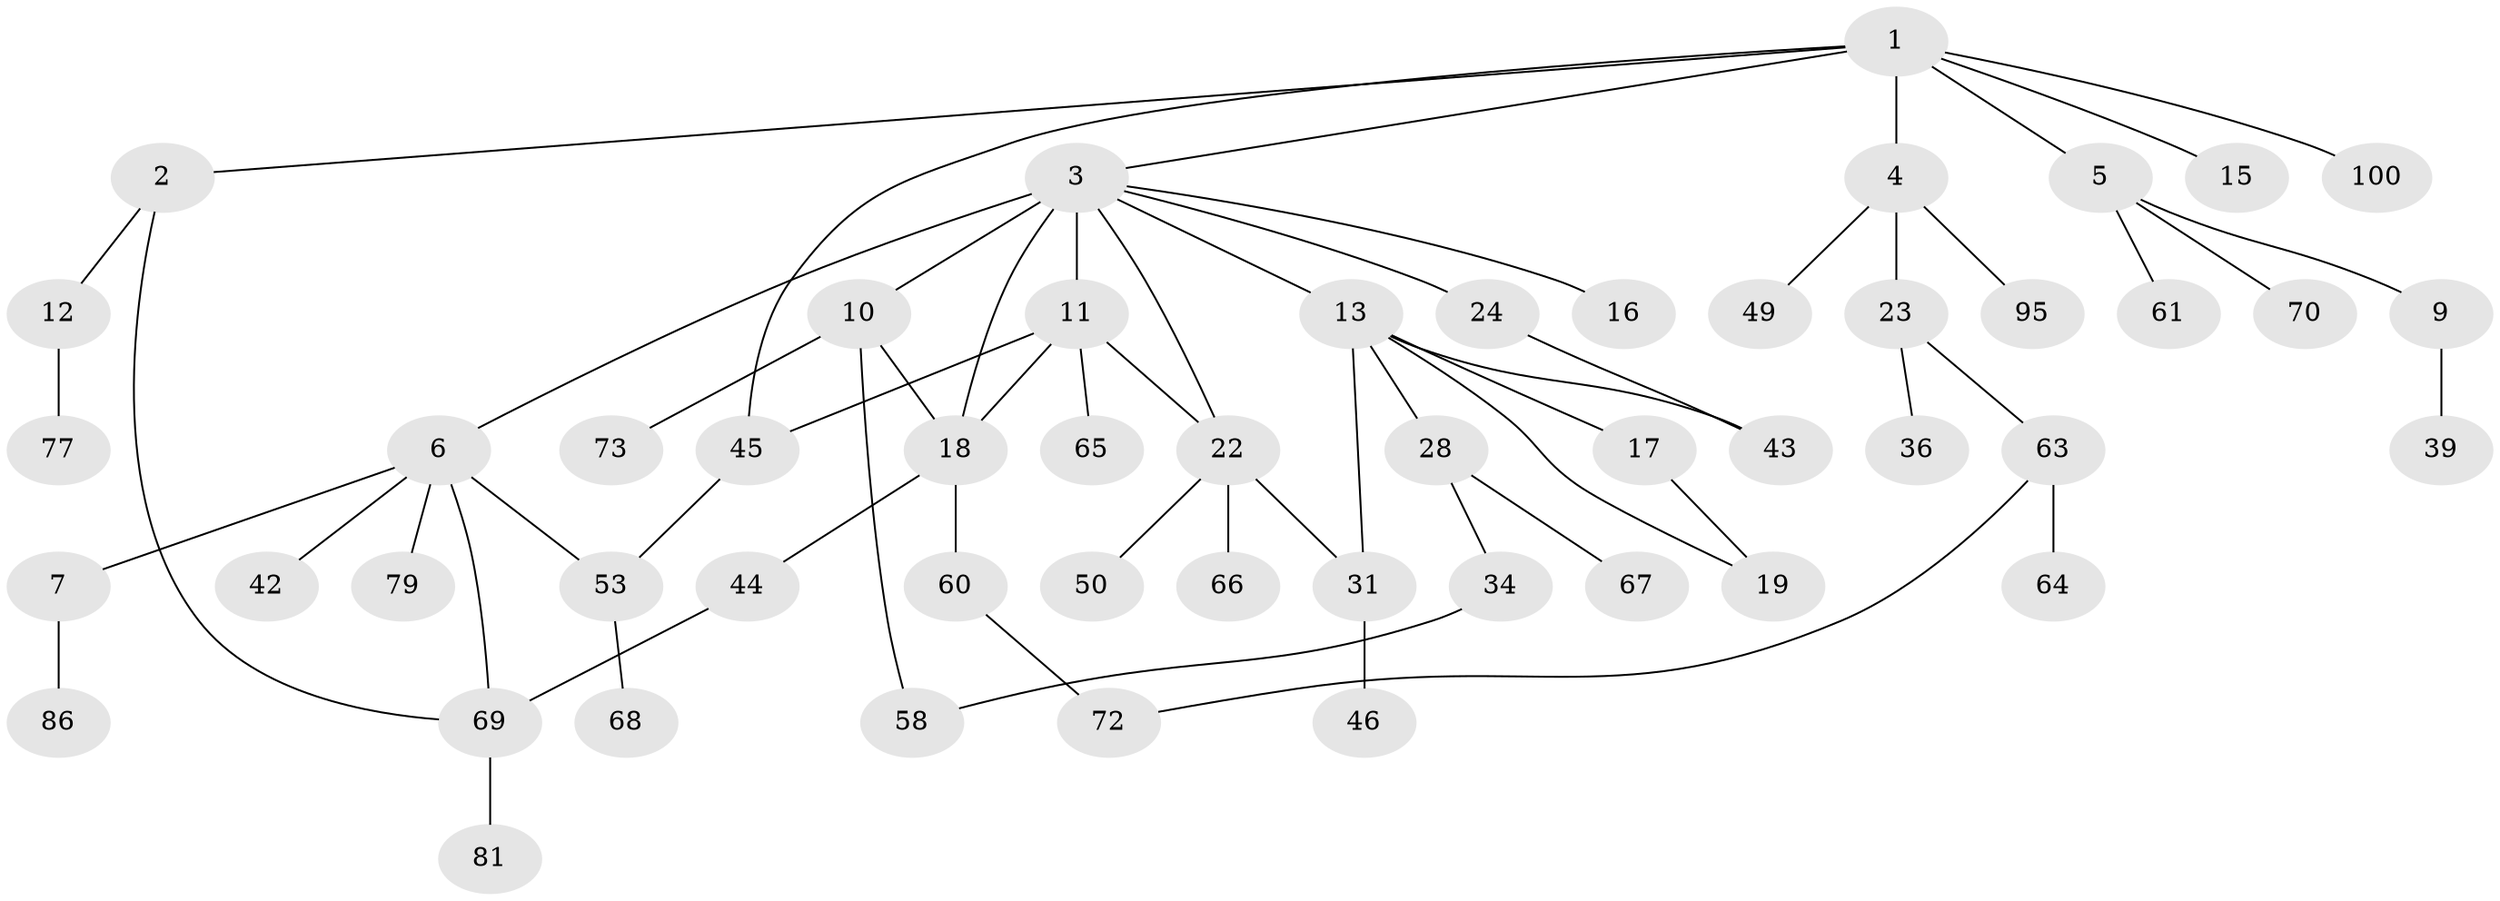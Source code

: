 // original degree distribution, {7: 0.009523809523809525, 3: 0.17142857142857143, 9: 0.009523809523809525, 4: 0.0761904761904762, 2: 0.2571428571428571, 5: 0.0761904761904762, 1: 0.4}
// Generated by graph-tools (version 1.1) at 2025/13/03/09/25 04:13:36]
// undirected, 52 vertices, 63 edges
graph export_dot {
graph [start="1"]
  node [color=gray90,style=filled];
  1;
  2;
  3 [super="+8"];
  4;
  5;
  6 [super="+27+14"];
  7;
  9;
  10 [super="+29+21+78"];
  11 [super="+51+33+62+71"];
  12 [super="+35+47"];
  13 [super="+26"];
  15 [super="+94"];
  16;
  17 [super="+30"];
  18 [super="+40+20+105+102"];
  19;
  22 [super="+32+38"];
  23;
  24 [super="+56"];
  28 [super="+41+37"];
  31 [super="+54+96"];
  34 [super="+59"];
  36;
  39;
  42;
  43;
  44 [super="+85"];
  45 [super="+48+89"];
  46;
  49;
  50;
  53 [super="+55+88"];
  58 [super="+87"];
  60;
  61;
  63 [super="+75"];
  64;
  65;
  66;
  67;
  68;
  69;
  70;
  72;
  73 [super="+97"];
  77 [super="+91+104"];
  79;
  81;
  86;
  95;
  100 [super="+103"];
  1 -- 2;
  1 -- 3;
  1 -- 4;
  1 -- 5;
  1 -- 15;
  1 -- 45;
  1 -- 100;
  2 -- 12;
  2 -- 69;
  3 -- 6;
  3 -- 13;
  3 -- 16;
  3 -- 18 [weight=3];
  3 -- 22;
  3 -- 24;
  3 -- 10;
  3 -- 11;
  4 -- 23;
  4 -- 49;
  4 -- 95;
  5 -- 9;
  5 -- 61;
  5 -- 70;
  6 -- 7;
  6 -- 42;
  6 -- 53;
  6 -- 69;
  6 -- 79;
  7 -- 86;
  9 -- 39;
  10 -- 58;
  10 -- 73;
  10 -- 18;
  11 -- 65;
  11 -- 45;
  11 -- 22;
  11 -- 18;
  12 -- 77;
  13 -- 17;
  13 -- 43;
  13 -- 19;
  13 -- 28;
  13 -- 31;
  17 -- 19 [weight=2];
  18 -- 44;
  18 -- 60;
  22 -- 66;
  22 -- 50;
  22 -- 31;
  23 -- 36;
  23 -- 63;
  24 -- 43;
  28 -- 34;
  28 -- 67;
  31 -- 46;
  34 -- 58;
  44 -- 69;
  45 -- 53;
  53 -- 68;
  60 -- 72;
  63 -- 64;
  63 -- 72;
  69 -- 81;
}
